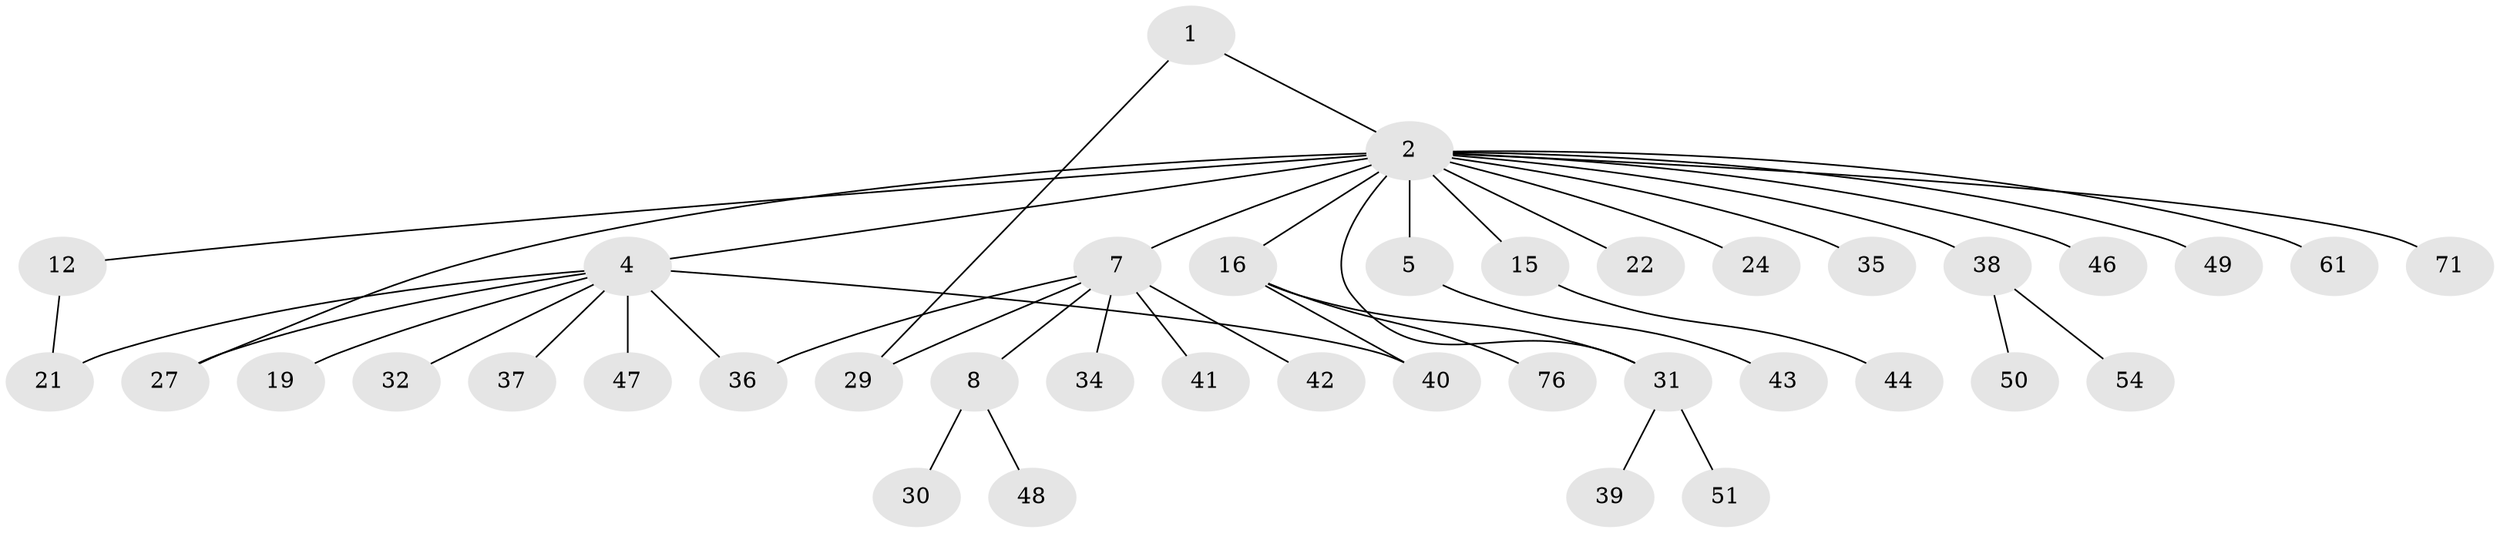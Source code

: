 // original degree distribution, {2: 0.24358974358974358, 20: 0.01282051282051282, 11: 0.01282051282051282, 10: 0.01282051282051282, 8: 0.01282051282051282, 7: 0.01282051282051282, 6: 0.02564102564102564, 3: 0.11538461538461539, 1: 0.5, 4: 0.05128205128205128}
// Generated by graph-tools (version 1.1) at 2025/14/03/09/25 04:14:46]
// undirected, 39 vertices, 44 edges
graph export_dot {
graph [start="1"]
  node [color=gray90,style=filled];
  1 [super="+13"];
  2 [super="+26+10+9+28+3"];
  4 [super="+6+25+11+17+55+59+65+45+14"];
  5;
  7 [super="+33+77+18"];
  8 [super="+60+56+52"];
  12;
  15 [super="+23"];
  16;
  19;
  21;
  22 [super="+53"];
  24;
  27;
  29;
  30;
  31 [super="+58"];
  32;
  34;
  35;
  36;
  37 [super="+67"];
  38;
  39;
  40;
  41;
  42;
  43;
  44 [super="+66"];
  46;
  47;
  48;
  49;
  50;
  51 [super="+63"];
  54;
  61;
  71;
  76;
  1 -- 2;
  1 -- 29;
  2 -- 7 [weight=3];
  2 -- 16;
  2 -- 22 [weight=3];
  2 -- 24;
  2 -- 27;
  2 -- 46 [weight=2];
  2 -- 61;
  2 -- 71;
  2 -- 4 [weight=4];
  2 -- 31;
  2 -- 49;
  2 -- 35;
  2 -- 12;
  2 -- 5;
  2 -- 38;
  2 -- 15;
  4 -- 36;
  4 -- 37 [weight=2];
  4 -- 21;
  4 -- 40;
  4 -- 47;
  4 -- 32;
  4 -- 19;
  4 -- 27;
  5 -- 43;
  7 -- 8;
  7 -- 41 [weight=2];
  7 -- 42;
  7 -- 34;
  7 -- 36;
  7 -- 29;
  8 -- 30;
  8 -- 48;
  12 -- 21;
  15 -- 44;
  16 -- 31;
  16 -- 40;
  16 -- 76;
  31 -- 39;
  31 -- 51;
  38 -- 50;
  38 -- 54;
}
